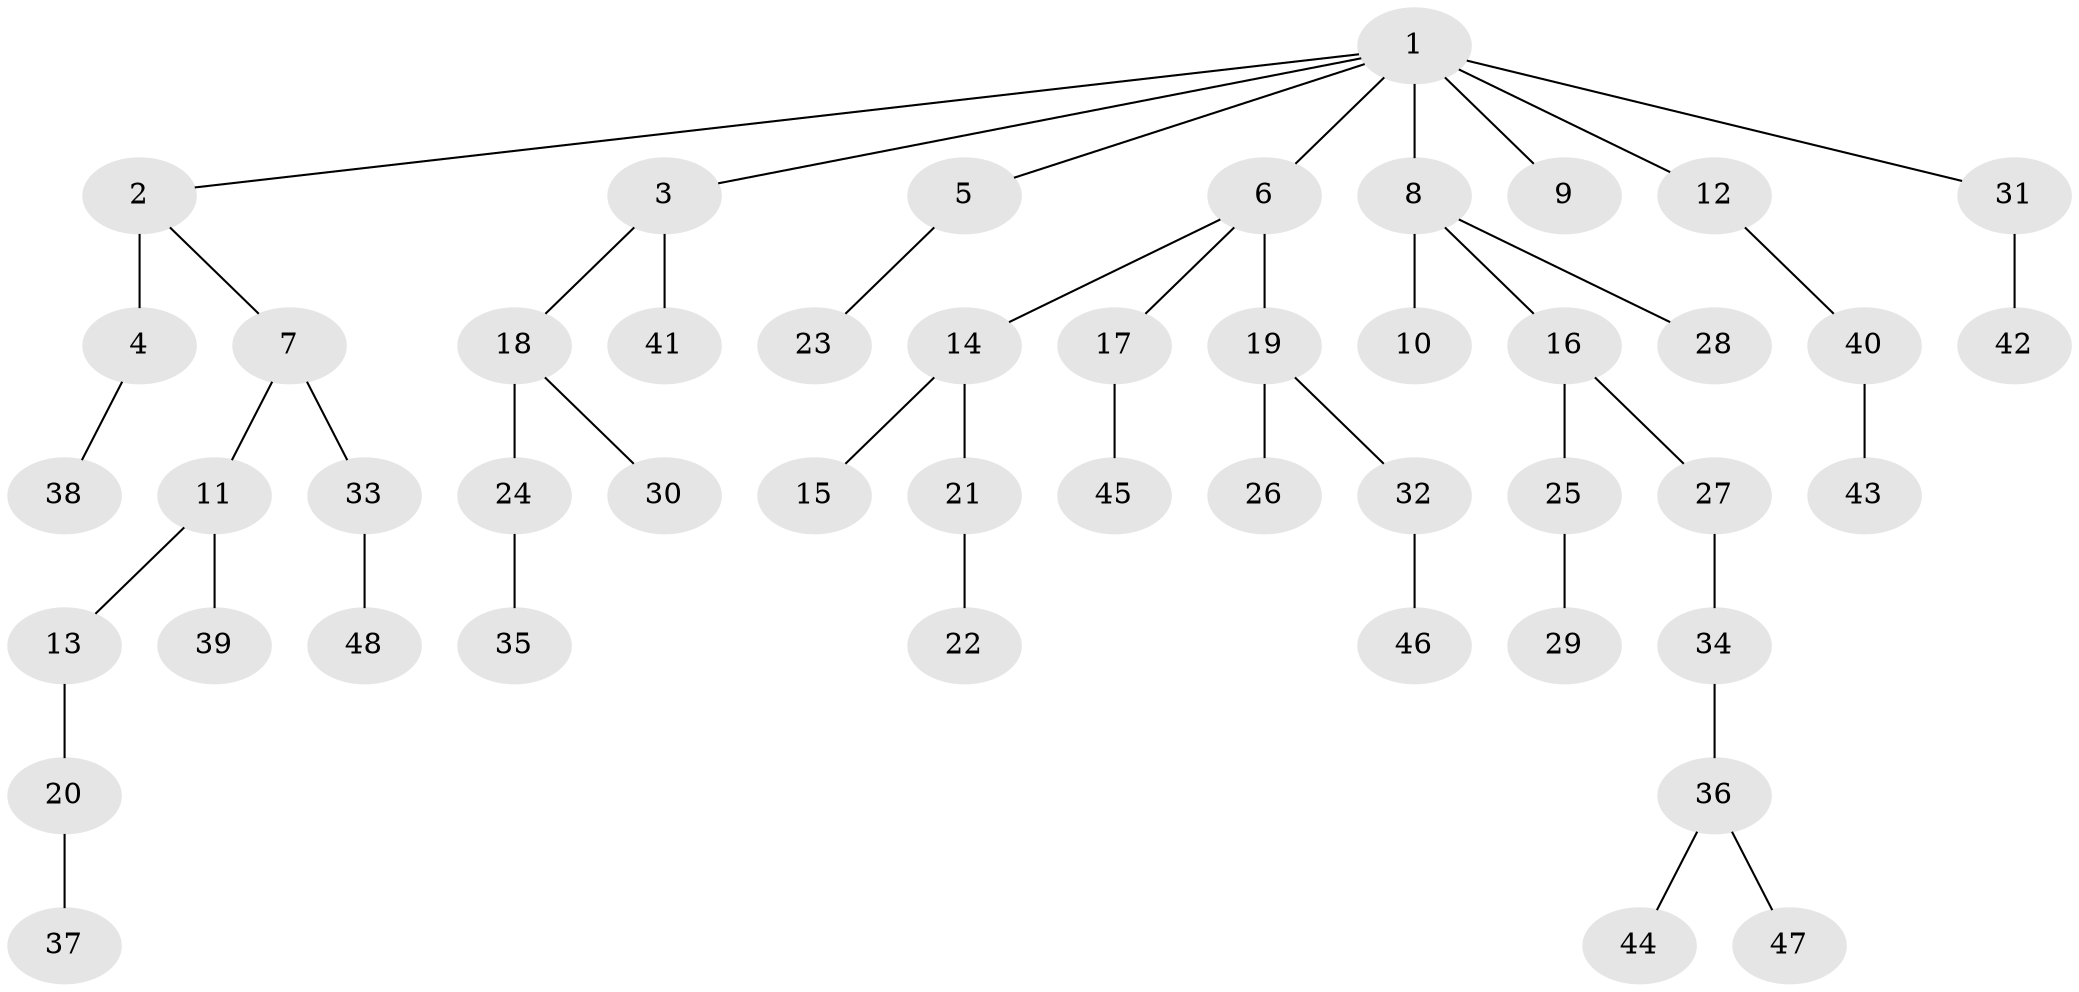 // original degree distribution, {10: 0.010869565217391304, 7: 0.021739130434782608, 4: 0.06521739130434782, 2: 0.22826086956521738, 3: 0.14130434782608695, 1: 0.5217391304347826, 5: 0.010869565217391304}
// Generated by graph-tools (version 1.1) at 2025/36/03/09/25 02:36:43]
// undirected, 48 vertices, 47 edges
graph export_dot {
graph [start="1"]
  node [color=gray90,style=filled];
  1;
  2;
  3;
  4;
  5;
  6;
  7;
  8;
  9;
  10;
  11;
  12;
  13;
  14;
  15;
  16;
  17;
  18;
  19;
  20;
  21;
  22;
  23;
  24;
  25;
  26;
  27;
  28;
  29;
  30;
  31;
  32;
  33;
  34;
  35;
  36;
  37;
  38;
  39;
  40;
  41;
  42;
  43;
  44;
  45;
  46;
  47;
  48;
  1 -- 2 [weight=1.0];
  1 -- 3 [weight=1.0];
  1 -- 5 [weight=1.0];
  1 -- 6 [weight=1.0];
  1 -- 8 [weight=1.0];
  1 -- 9 [weight=1.0];
  1 -- 12 [weight=2.0];
  1 -- 31 [weight=1.0];
  2 -- 4 [weight=4.0];
  2 -- 7 [weight=1.0];
  3 -- 18 [weight=1.0];
  3 -- 41 [weight=1.0];
  4 -- 38 [weight=1.0];
  5 -- 23 [weight=1.0];
  6 -- 14 [weight=1.0];
  6 -- 17 [weight=1.0];
  6 -- 19 [weight=3.0];
  7 -- 11 [weight=1.0];
  7 -- 33 [weight=1.0];
  8 -- 10 [weight=2.0];
  8 -- 16 [weight=1.0];
  8 -- 28 [weight=1.0];
  11 -- 13 [weight=1.0];
  11 -- 39 [weight=1.0];
  12 -- 40 [weight=1.0];
  13 -- 20 [weight=1.0];
  14 -- 15 [weight=2.0];
  14 -- 21 [weight=1.0];
  16 -- 25 [weight=1.0];
  16 -- 27 [weight=1.0];
  17 -- 45 [weight=1.0];
  18 -- 24 [weight=1.0];
  18 -- 30 [weight=1.0];
  19 -- 26 [weight=1.0];
  19 -- 32 [weight=1.0];
  20 -- 37 [weight=1.0];
  21 -- 22 [weight=1.0];
  24 -- 35 [weight=1.0];
  25 -- 29 [weight=1.0];
  27 -- 34 [weight=1.0];
  31 -- 42 [weight=2.0];
  32 -- 46 [weight=1.0];
  33 -- 48 [weight=1.0];
  34 -- 36 [weight=1.0];
  36 -- 44 [weight=1.0];
  36 -- 47 [weight=1.0];
  40 -- 43 [weight=2.0];
}
